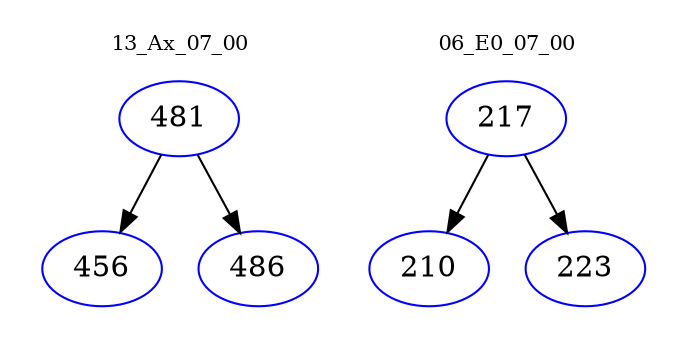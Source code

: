 digraph{
subgraph cluster_0 {
color = white
label = "13_Ax_07_00";
fontsize=10;
T0_481 [label="481", color="blue"]
T0_481 -> T0_456 [color="black"]
T0_456 [label="456", color="blue"]
T0_481 -> T0_486 [color="black"]
T0_486 [label="486", color="blue"]
}
subgraph cluster_1 {
color = white
label = "06_E0_07_00";
fontsize=10;
T1_217 [label="217", color="blue"]
T1_217 -> T1_210 [color="black"]
T1_210 [label="210", color="blue"]
T1_217 -> T1_223 [color="black"]
T1_223 [label="223", color="blue"]
}
}
